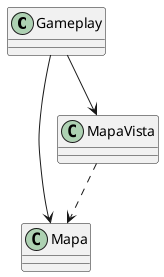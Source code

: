 @startuml

class Gameplay {}
class Mapa {}
class MapaVista {}

Gameplay --> Mapa
Gameplay --> MapaVista
MapaVista ..> Mapa

@enduml